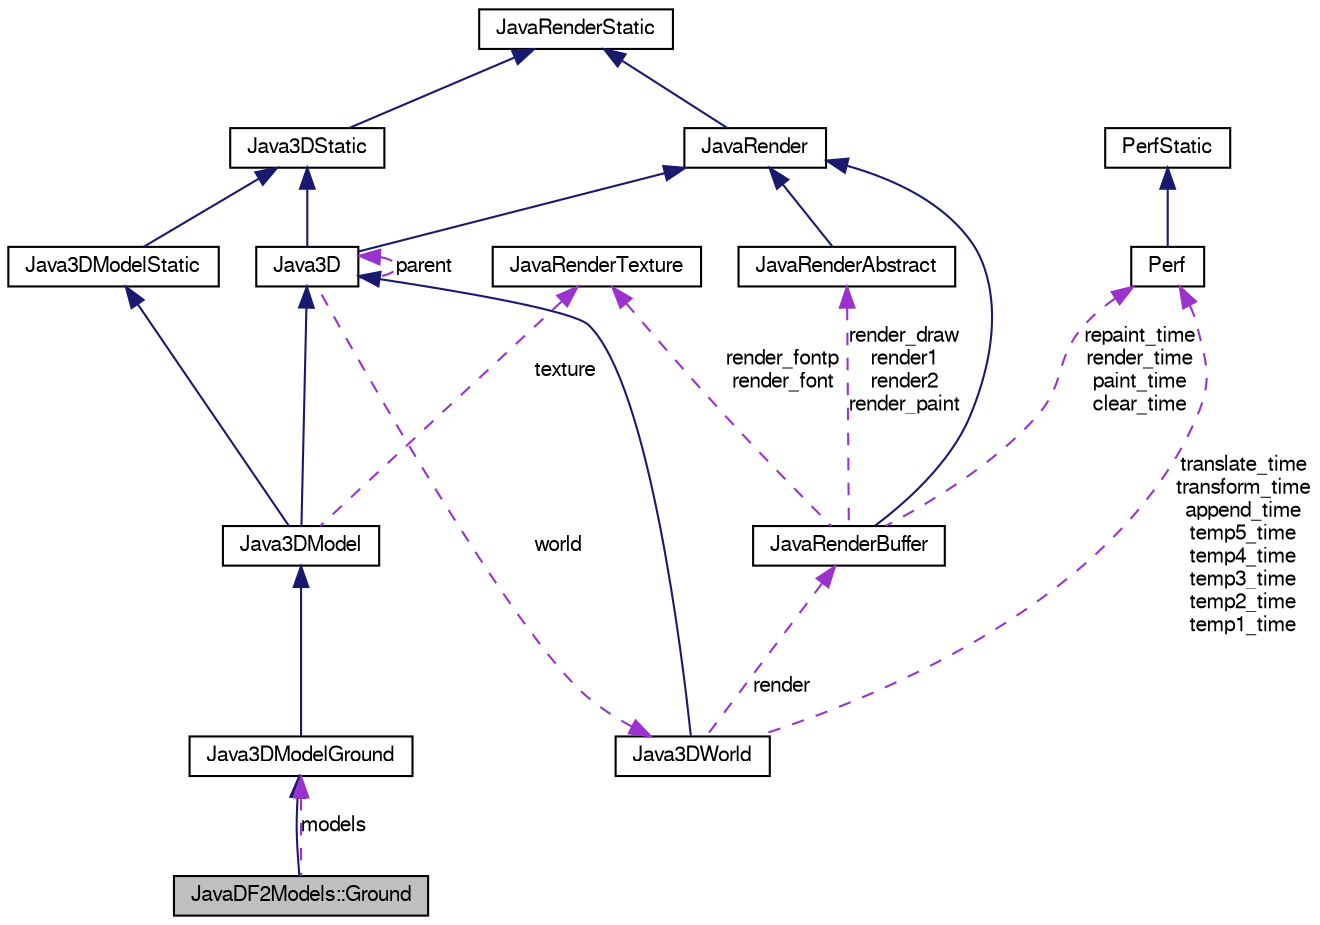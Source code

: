digraph G
{
  bgcolor="transparent";
  edge [fontname="FreeSans",fontsize=10,labelfontname="FreeSans",labelfontsize=10];
  node [fontname="FreeSans",fontsize=10,shape=record];
  Node1 [label="JavaDF2Models::Ground",height=0.2,width=0.4,color="black", fillcolor="grey75", style="filled" fontcolor="black"];
  Node2 -> Node1 [dir=back,color="midnightblue",fontsize=10,style="solid",fontname="FreeSans"];
  Node2 [label="Java3DModelGround",height=0.2,width=0.4,color="black",URL="$class_java3_d_model_ground.html",tooltip="地形モデルの基本クラス。"];
  Node3 -> Node2 [dir=back,color="midnightblue",fontsize=10,style="solid",fontname="FreeSans"];
  Node3 [label="Java3DModel",height=0.2,width=0.4,color="black",URL="$class_java3_d_model.html",tooltip="3D モデルの基本クラス。"];
  Node4 -> Node3 [dir=back,color="midnightblue",fontsize=10,style="solid",fontname="FreeSans"];
  Node4 [label="Java3D",height=0.2,width=0.4,color="black",URL="$class_java3_d.html",tooltip="3D オブジェクト(空間 Java3DWorld, モデル Java3DModel)の抽象クラス。..."];
  Node5 -> Node4 [dir=back,color="midnightblue",fontsize=10,style="solid",fontname="FreeSans"];
  Node5 [label="Java3DStatic",height=0.2,width=0.4,color="black",URL="$class_java3_d_static.html",tooltip="3D オブジェクト(空間 Java3DWorld, モデル Java3DModel)の抽象クラス。..."];
  Node6 -> Node5 [dir=back,color="midnightblue",fontsize=10,style="solid",fontname="FreeSans"];
  Node6 [label="JavaRenderStatic",height=0.2,width=0.4,color="black",URL="$class_java_render_static.html",tooltip="レンダインターフェース。"];
  Node7 -> Node4 [dir=back,color="midnightblue",fontsize=10,style="solid",fontname="FreeSans"];
  Node7 [label="JavaRender",height=0.2,width=0.4,color="black",URL="$class_java_render.html",tooltip="レンダインターフェース。"];
  Node6 -> Node7 [dir=back,color="midnightblue",fontsize=10,style="solid",fontname="FreeSans"];
  Node4 -> Node4 [dir=back,color="darkorchid3",fontsize=10,style="dashed",label="parent",fontname="FreeSans"];
  Node8 -> Node4 [dir=back,color="darkorchid3",fontsize=10,style="dashed",label="world",fontname="FreeSans"];
  Node8 [label="Java3DWorld",height=0.2,width=0.4,color="black",URL="$class_java3_d_world.html",tooltip="3D 空間の基本クラス。"];
  Node4 -> Node8 [dir=back,color="midnightblue",fontsize=10,style="solid",fontname="FreeSans"];
  Node9 -> Node8 [dir=back,color="darkorchid3",fontsize=10,style="dashed",label="translate_time\ntransform_time\nappend_time\ntemp5_time\ntemp4_time\ntemp3_time\ntemp2_time\ntemp1_time",fontname="FreeSans"];
  Node9 [label="Perf",height=0.2,width=0.4,color="black",URL="$class_perf.html",tooltip="パフォーマンス計測。"];
  Node10 -> Node9 [dir=back,color="midnightblue",fontsize=10,style="solid",fontname="FreeSans"];
  Node10 [label="PerfStatic",height=0.2,width=0.4,color="black",URL="$class_perf_static.html",tooltip="パフォーマンス計測。"];
  Node11 -> Node8 [dir=back,color="darkorchid3",fontsize=10,style="dashed",label="render",fontname="FreeSans"];
  Node11 [label="JavaRenderBuffer",height=0.2,width=0.4,color="black",URL="$class_java_render_buffer.html",tooltip="レンダのバッファ。"];
  Node7 -> Node11 [dir=back,color="midnightblue",fontsize=10,style="solid",fontname="FreeSans"];
  Node9 -> Node11 [dir=back,color="darkorchid3",fontsize=10,style="dashed",label="repaint_time\nrender_time\npaint_time\nclear_time",fontname="FreeSans"];
  Node12 -> Node11 [dir=back,color="darkorchid3",fontsize=10,style="dashed",label="render_fontp\nrender_font",fontname="FreeSans"];
  Node12 [label="JavaRenderTexture",height=0.2,width=0.4,color="black",URL="$class_java_render_texture.html",tooltip="ポリゴン塗りつぶし用テクスチャ、文字列描画用フォント。..."];
  Node13 -> Node11 [dir=back,color="darkorchid3",fontsize=10,style="dashed",label="render_draw\nrender1\nrender2\nrender_paint",fontname="FreeSans"];
  Node13 [label="JavaRenderAbstract",height=0.2,width=0.4,color="black",URL="$class_java_render_abstract.html",tooltip="レンダの基本クラス。"];
  Node7 -> Node13 [dir=back,color="midnightblue",fontsize=10,style="solid",fontname="FreeSans"];
  Node14 -> Node3 [dir=back,color="midnightblue",fontsize=10,style="solid",fontname="FreeSans"];
  Node14 [label="Java3DModelStatic",height=0.2,width=0.4,color="black",URL="$class_java3_d_model_static.html",tooltip="3D モデルの基本クラス。"];
  Node5 -> Node14 [dir=back,color="midnightblue",fontsize=10,style="solid",fontname="FreeSans"];
  Node12 -> Node3 [dir=back,color="darkorchid3",fontsize=10,style="dashed",label="texture",fontname="FreeSans"];
  Node2 -> Node1 [dir=back,color="darkorchid3",fontsize=10,style="dashed",label="models",fontname="FreeSans"];
}
